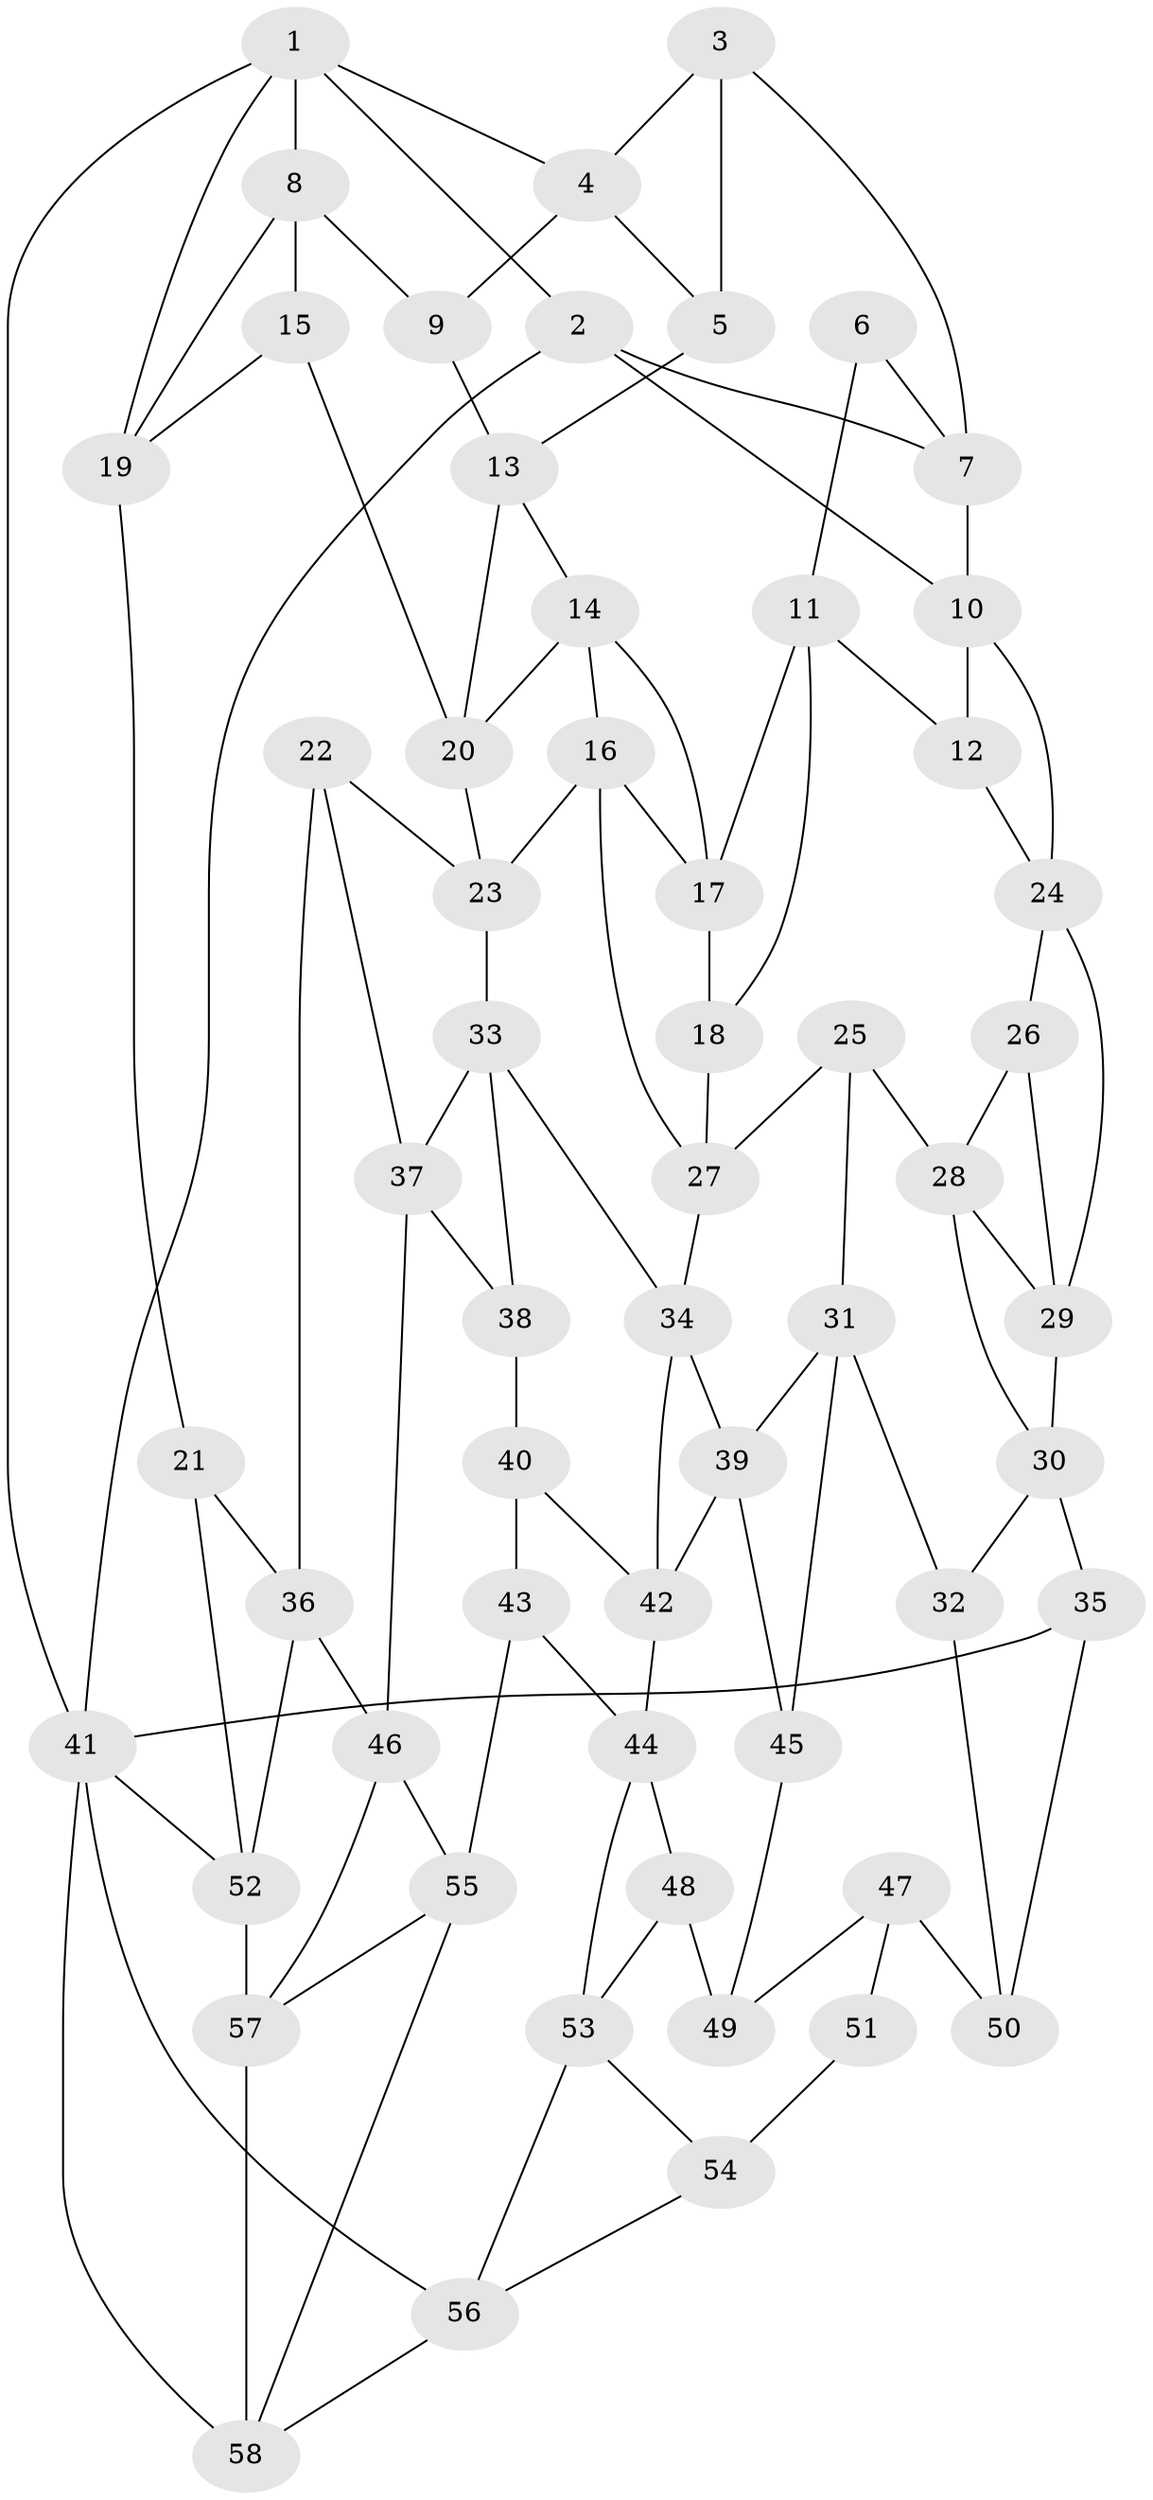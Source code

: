 // original degree distribution, {3: 0.017241379310344827, 4: 0.23275862068965517, 6: 0.21551724137931033, 5: 0.5344827586206896}
// Generated by graph-tools (version 1.1) at 2025/03/03/09/25 03:03:11]
// undirected, 58 vertices, 105 edges
graph export_dot {
graph [start="1"]
  node [color=gray90,style=filled];
  1;
  2;
  3;
  4;
  5;
  6;
  7;
  8;
  9;
  10;
  11;
  12;
  13;
  14;
  15;
  16;
  17;
  18;
  19;
  20;
  21;
  22;
  23;
  24;
  25;
  26;
  27;
  28;
  29;
  30;
  31;
  32;
  33;
  34;
  35;
  36;
  37;
  38;
  39;
  40;
  41;
  42;
  43;
  44;
  45;
  46;
  47;
  48;
  49;
  50;
  51;
  52;
  53;
  54;
  55;
  56;
  57;
  58;
  1 -- 2 [weight=1.0];
  1 -- 4 [weight=1.0];
  1 -- 8 [weight=1.0];
  1 -- 19 [weight=1.0];
  1 -- 41 [weight=1.0];
  2 -- 7 [weight=1.0];
  2 -- 10 [weight=1.0];
  2 -- 41 [weight=1.0];
  3 -- 4 [weight=1.0];
  3 -- 5 [weight=1.0];
  3 -- 7 [weight=1.0];
  4 -- 5 [weight=1.0];
  4 -- 9 [weight=1.0];
  5 -- 13 [weight=1.0];
  6 -- 7 [weight=2.0];
  6 -- 11 [weight=1.0];
  7 -- 10 [weight=1.0];
  8 -- 9 [weight=1.0];
  8 -- 15 [weight=1.0];
  8 -- 19 [weight=1.0];
  9 -- 13 [weight=1.0];
  10 -- 12 [weight=1.0];
  10 -- 24 [weight=1.0];
  11 -- 12 [weight=1.0];
  11 -- 17 [weight=1.0];
  11 -- 18 [weight=1.0];
  12 -- 24 [weight=1.0];
  13 -- 14 [weight=1.0];
  13 -- 20 [weight=1.0];
  14 -- 16 [weight=1.0];
  14 -- 17 [weight=1.0];
  14 -- 20 [weight=1.0];
  15 -- 19 [weight=1.0];
  15 -- 20 [weight=1.0];
  16 -- 17 [weight=1.0];
  16 -- 23 [weight=1.0];
  16 -- 27 [weight=1.0];
  17 -- 18 [weight=1.0];
  18 -- 27 [weight=1.0];
  19 -- 21 [weight=1.0];
  20 -- 23 [weight=1.0];
  21 -- 36 [weight=1.0];
  21 -- 52 [weight=1.0];
  22 -- 23 [weight=1.0];
  22 -- 36 [weight=1.0];
  22 -- 37 [weight=1.0];
  23 -- 33 [weight=1.0];
  24 -- 26 [weight=1.0];
  24 -- 29 [weight=1.0];
  25 -- 27 [weight=1.0];
  25 -- 28 [weight=1.0];
  25 -- 31 [weight=1.0];
  26 -- 28 [weight=1.0];
  26 -- 29 [weight=1.0];
  27 -- 34 [weight=1.0];
  28 -- 29 [weight=1.0];
  28 -- 30 [weight=1.0];
  29 -- 30 [weight=1.0];
  30 -- 32 [weight=1.0];
  30 -- 35 [weight=1.0];
  31 -- 32 [weight=1.0];
  31 -- 39 [weight=1.0];
  31 -- 45 [weight=1.0];
  32 -- 50 [weight=1.0];
  33 -- 34 [weight=1.0];
  33 -- 37 [weight=1.0];
  33 -- 38 [weight=1.0];
  34 -- 39 [weight=1.0];
  34 -- 42 [weight=1.0];
  35 -- 41 [weight=1.0];
  35 -- 50 [weight=1.0];
  36 -- 46 [weight=1.0];
  36 -- 52 [weight=1.0];
  37 -- 38 [weight=1.0];
  37 -- 46 [weight=1.0];
  38 -- 40 [weight=2.0];
  39 -- 42 [weight=1.0];
  39 -- 45 [weight=1.0];
  40 -- 42 [weight=1.0];
  40 -- 43 [weight=1.0];
  41 -- 52 [weight=1.0];
  41 -- 56 [weight=1.0];
  41 -- 58 [weight=1.0];
  42 -- 44 [weight=1.0];
  43 -- 44 [weight=1.0];
  43 -- 55 [weight=1.0];
  44 -- 48 [weight=1.0];
  44 -- 53 [weight=1.0];
  45 -- 49 [weight=2.0];
  46 -- 55 [weight=1.0];
  46 -- 57 [weight=1.0];
  47 -- 49 [weight=1.0];
  47 -- 50 [weight=2.0];
  47 -- 51 [weight=1.0];
  48 -- 49 [weight=1.0];
  48 -- 53 [weight=1.0];
  51 -- 54 [weight=2.0];
  52 -- 57 [weight=1.0];
  53 -- 54 [weight=1.0];
  53 -- 56 [weight=1.0];
  54 -- 56 [weight=1.0];
  55 -- 57 [weight=1.0];
  55 -- 58 [weight=1.0];
  56 -- 58 [weight=1.0];
  57 -- 58 [weight=1.0];
}
